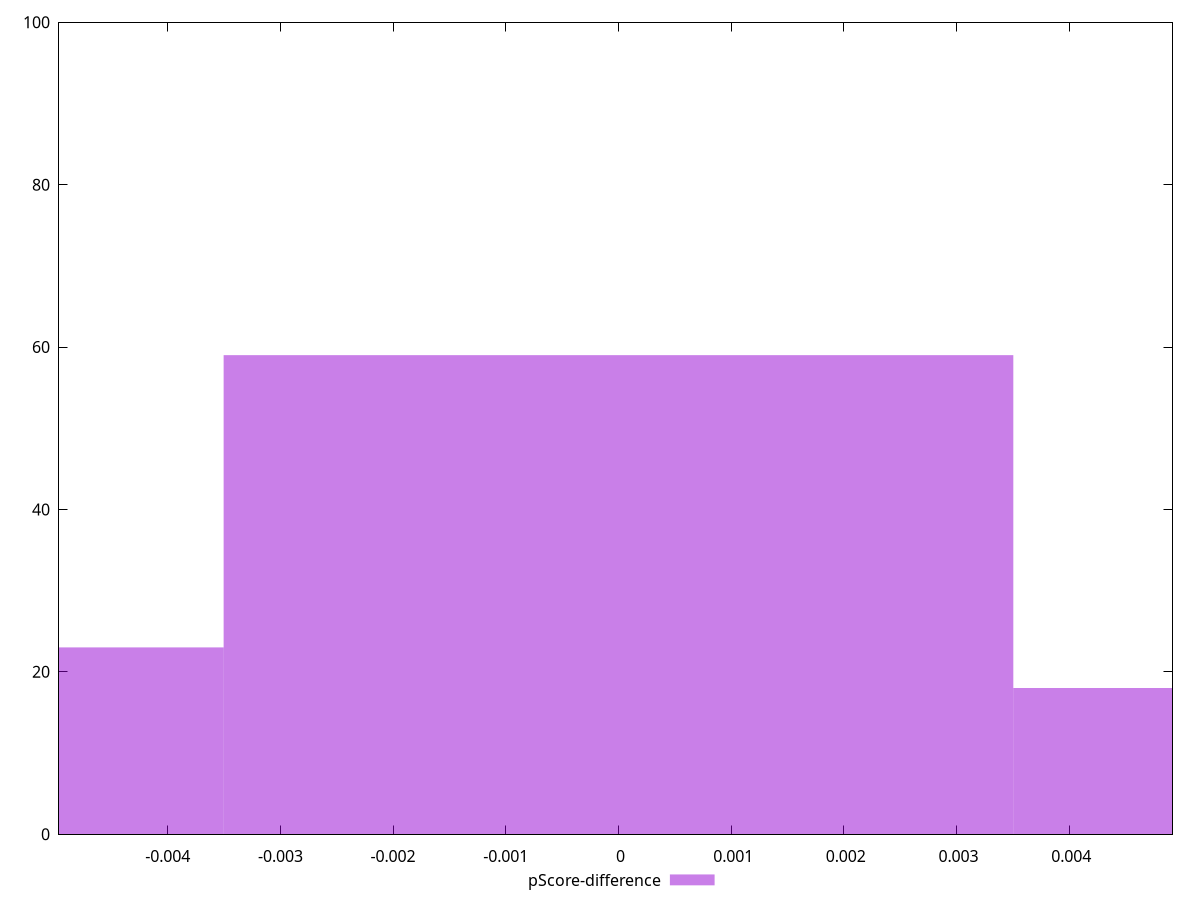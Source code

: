 reset

$pScoreDifference <<EOF
0 59
-0.0070083692518460505 23
0.0070083692518460505 18
EOF

set key outside below
set boxwidth 0.0070083692518460505
set xrange [-0.0049652693745697585:0.004916886502322915]
set yrange [0:100]
set trange [0:100]
set style fill transparent solid 0.5 noborder
set terminal svg size 640, 490 enhanced background rgb 'white'
set output "reprap/mainthread-work-breakdown/samples/pages+cached/pScore-difference/histogram.svg"

plot $pScoreDifference title "pScore-difference" with boxes

reset

